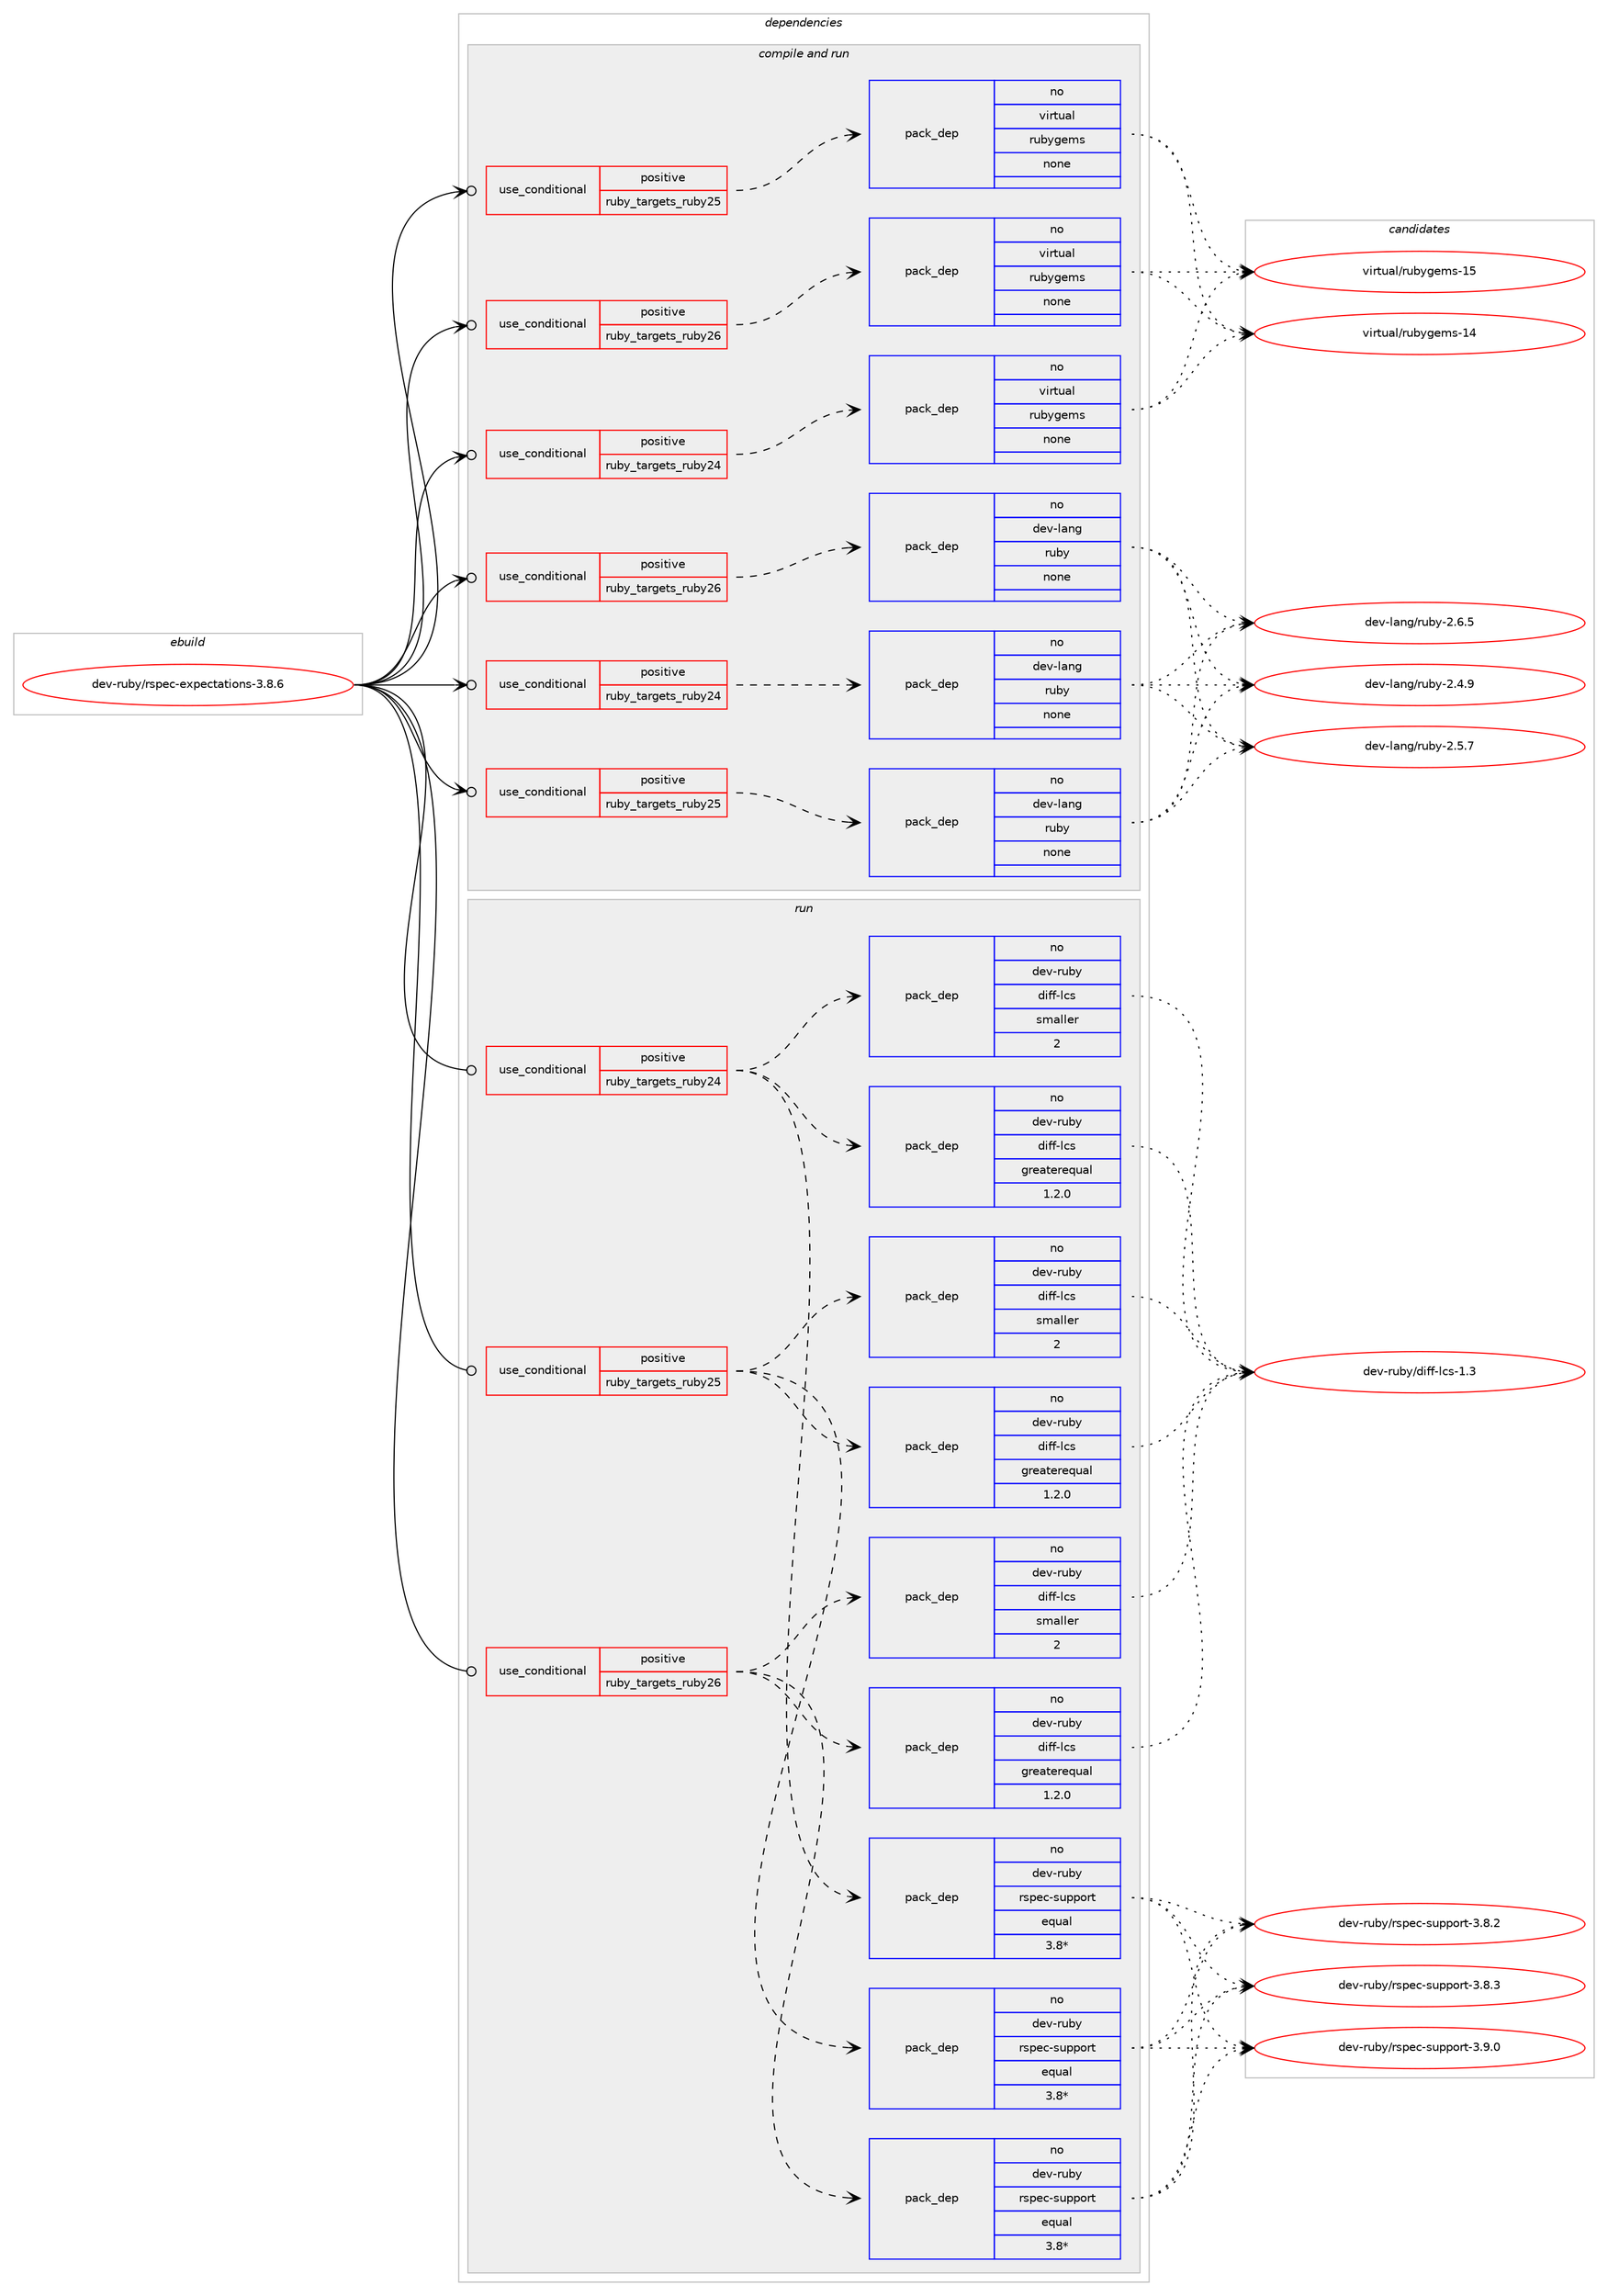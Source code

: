 digraph prolog {

# *************
# Graph options
# *************

newrank=true;
concentrate=true;
compound=true;
graph [rankdir=LR,fontname=Helvetica,fontsize=10,ranksep=1.5];#, ranksep=2.5, nodesep=0.2];
edge  [arrowhead=vee];
node  [fontname=Helvetica,fontsize=10];

# **********
# The ebuild
# **********

subgraph cluster_leftcol {
color=gray;
rank=same;
label=<<i>ebuild</i>>;
id [label="dev-ruby/rspec-expectations-3.8.6", color=red, width=4, href="../dev-ruby/rspec-expectations-3.8.6.svg"];
}

# ****************
# The dependencies
# ****************

subgraph cluster_midcol {
color=gray;
label=<<i>dependencies</i>>;
subgraph cluster_compile {
fillcolor="#eeeeee";
style=filled;
label=<<i>compile</i>>;
}
subgraph cluster_compileandrun {
fillcolor="#eeeeee";
style=filled;
label=<<i>compile and run</i>>;
subgraph cond174101 {
dependency708065 [label=<<TABLE BORDER="0" CELLBORDER="1" CELLSPACING="0" CELLPADDING="4"><TR><TD ROWSPAN="3" CELLPADDING="10">use_conditional</TD></TR><TR><TD>positive</TD></TR><TR><TD>ruby_targets_ruby24</TD></TR></TABLE>>, shape=none, color=red];
subgraph pack521934 {
dependency708066 [label=<<TABLE BORDER="0" CELLBORDER="1" CELLSPACING="0" CELLPADDING="4" WIDTH="220"><TR><TD ROWSPAN="6" CELLPADDING="30">pack_dep</TD></TR><TR><TD WIDTH="110">no</TD></TR><TR><TD>dev-lang</TD></TR><TR><TD>ruby</TD></TR><TR><TD>none</TD></TR><TR><TD></TD></TR></TABLE>>, shape=none, color=blue];
}
dependency708065:e -> dependency708066:w [weight=20,style="dashed",arrowhead="vee"];
}
id:e -> dependency708065:w [weight=20,style="solid",arrowhead="odotvee"];
subgraph cond174102 {
dependency708067 [label=<<TABLE BORDER="0" CELLBORDER="1" CELLSPACING="0" CELLPADDING="4"><TR><TD ROWSPAN="3" CELLPADDING="10">use_conditional</TD></TR><TR><TD>positive</TD></TR><TR><TD>ruby_targets_ruby24</TD></TR></TABLE>>, shape=none, color=red];
subgraph pack521935 {
dependency708068 [label=<<TABLE BORDER="0" CELLBORDER="1" CELLSPACING="0" CELLPADDING="4" WIDTH="220"><TR><TD ROWSPAN="6" CELLPADDING="30">pack_dep</TD></TR><TR><TD WIDTH="110">no</TD></TR><TR><TD>virtual</TD></TR><TR><TD>rubygems</TD></TR><TR><TD>none</TD></TR><TR><TD></TD></TR></TABLE>>, shape=none, color=blue];
}
dependency708067:e -> dependency708068:w [weight=20,style="dashed",arrowhead="vee"];
}
id:e -> dependency708067:w [weight=20,style="solid",arrowhead="odotvee"];
subgraph cond174103 {
dependency708069 [label=<<TABLE BORDER="0" CELLBORDER="1" CELLSPACING="0" CELLPADDING="4"><TR><TD ROWSPAN="3" CELLPADDING="10">use_conditional</TD></TR><TR><TD>positive</TD></TR><TR><TD>ruby_targets_ruby25</TD></TR></TABLE>>, shape=none, color=red];
subgraph pack521936 {
dependency708070 [label=<<TABLE BORDER="0" CELLBORDER="1" CELLSPACING="0" CELLPADDING="4" WIDTH="220"><TR><TD ROWSPAN="6" CELLPADDING="30">pack_dep</TD></TR><TR><TD WIDTH="110">no</TD></TR><TR><TD>dev-lang</TD></TR><TR><TD>ruby</TD></TR><TR><TD>none</TD></TR><TR><TD></TD></TR></TABLE>>, shape=none, color=blue];
}
dependency708069:e -> dependency708070:w [weight=20,style="dashed",arrowhead="vee"];
}
id:e -> dependency708069:w [weight=20,style="solid",arrowhead="odotvee"];
subgraph cond174104 {
dependency708071 [label=<<TABLE BORDER="0" CELLBORDER="1" CELLSPACING="0" CELLPADDING="4"><TR><TD ROWSPAN="3" CELLPADDING="10">use_conditional</TD></TR><TR><TD>positive</TD></TR><TR><TD>ruby_targets_ruby25</TD></TR></TABLE>>, shape=none, color=red];
subgraph pack521937 {
dependency708072 [label=<<TABLE BORDER="0" CELLBORDER="1" CELLSPACING="0" CELLPADDING="4" WIDTH="220"><TR><TD ROWSPAN="6" CELLPADDING="30">pack_dep</TD></TR><TR><TD WIDTH="110">no</TD></TR><TR><TD>virtual</TD></TR><TR><TD>rubygems</TD></TR><TR><TD>none</TD></TR><TR><TD></TD></TR></TABLE>>, shape=none, color=blue];
}
dependency708071:e -> dependency708072:w [weight=20,style="dashed",arrowhead="vee"];
}
id:e -> dependency708071:w [weight=20,style="solid",arrowhead="odotvee"];
subgraph cond174105 {
dependency708073 [label=<<TABLE BORDER="0" CELLBORDER="1" CELLSPACING="0" CELLPADDING="4"><TR><TD ROWSPAN="3" CELLPADDING="10">use_conditional</TD></TR><TR><TD>positive</TD></TR><TR><TD>ruby_targets_ruby26</TD></TR></TABLE>>, shape=none, color=red];
subgraph pack521938 {
dependency708074 [label=<<TABLE BORDER="0" CELLBORDER="1" CELLSPACING="0" CELLPADDING="4" WIDTH="220"><TR><TD ROWSPAN="6" CELLPADDING="30">pack_dep</TD></TR><TR><TD WIDTH="110">no</TD></TR><TR><TD>dev-lang</TD></TR><TR><TD>ruby</TD></TR><TR><TD>none</TD></TR><TR><TD></TD></TR></TABLE>>, shape=none, color=blue];
}
dependency708073:e -> dependency708074:w [weight=20,style="dashed",arrowhead="vee"];
}
id:e -> dependency708073:w [weight=20,style="solid",arrowhead="odotvee"];
subgraph cond174106 {
dependency708075 [label=<<TABLE BORDER="0" CELLBORDER="1" CELLSPACING="0" CELLPADDING="4"><TR><TD ROWSPAN="3" CELLPADDING="10">use_conditional</TD></TR><TR><TD>positive</TD></TR><TR><TD>ruby_targets_ruby26</TD></TR></TABLE>>, shape=none, color=red];
subgraph pack521939 {
dependency708076 [label=<<TABLE BORDER="0" CELLBORDER="1" CELLSPACING="0" CELLPADDING="4" WIDTH="220"><TR><TD ROWSPAN="6" CELLPADDING="30">pack_dep</TD></TR><TR><TD WIDTH="110">no</TD></TR><TR><TD>virtual</TD></TR><TR><TD>rubygems</TD></TR><TR><TD>none</TD></TR><TR><TD></TD></TR></TABLE>>, shape=none, color=blue];
}
dependency708075:e -> dependency708076:w [weight=20,style="dashed",arrowhead="vee"];
}
id:e -> dependency708075:w [weight=20,style="solid",arrowhead="odotvee"];
}
subgraph cluster_run {
fillcolor="#eeeeee";
style=filled;
label=<<i>run</i>>;
subgraph cond174107 {
dependency708077 [label=<<TABLE BORDER="0" CELLBORDER="1" CELLSPACING="0" CELLPADDING="4"><TR><TD ROWSPAN="3" CELLPADDING="10">use_conditional</TD></TR><TR><TD>positive</TD></TR><TR><TD>ruby_targets_ruby24</TD></TR></TABLE>>, shape=none, color=red];
subgraph pack521940 {
dependency708078 [label=<<TABLE BORDER="0" CELLBORDER="1" CELLSPACING="0" CELLPADDING="4" WIDTH="220"><TR><TD ROWSPAN="6" CELLPADDING="30">pack_dep</TD></TR><TR><TD WIDTH="110">no</TD></TR><TR><TD>dev-ruby</TD></TR><TR><TD>diff-lcs</TD></TR><TR><TD>greaterequal</TD></TR><TR><TD>1.2.0</TD></TR></TABLE>>, shape=none, color=blue];
}
dependency708077:e -> dependency708078:w [weight=20,style="dashed",arrowhead="vee"];
subgraph pack521941 {
dependency708079 [label=<<TABLE BORDER="0" CELLBORDER="1" CELLSPACING="0" CELLPADDING="4" WIDTH="220"><TR><TD ROWSPAN="6" CELLPADDING="30">pack_dep</TD></TR><TR><TD WIDTH="110">no</TD></TR><TR><TD>dev-ruby</TD></TR><TR><TD>diff-lcs</TD></TR><TR><TD>smaller</TD></TR><TR><TD>2</TD></TR></TABLE>>, shape=none, color=blue];
}
dependency708077:e -> dependency708079:w [weight=20,style="dashed",arrowhead="vee"];
subgraph pack521942 {
dependency708080 [label=<<TABLE BORDER="0" CELLBORDER="1" CELLSPACING="0" CELLPADDING="4" WIDTH="220"><TR><TD ROWSPAN="6" CELLPADDING="30">pack_dep</TD></TR><TR><TD WIDTH="110">no</TD></TR><TR><TD>dev-ruby</TD></TR><TR><TD>rspec-support</TD></TR><TR><TD>equal</TD></TR><TR><TD>3.8*</TD></TR></TABLE>>, shape=none, color=blue];
}
dependency708077:e -> dependency708080:w [weight=20,style="dashed",arrowhead="vee"];
}
id:e -> dependency708077:w [weight=20,style="solid",arrowhead="odot"];
subgraph cond174108 {
dependency708081 [label=<<TABLE BORDER="0" CELLBORDER="1" CELLSPACING="0" CELLPADDING="4"><TR><TD ROWSPAN="3" CELLPADDING="10">use_conditional</TD></TR><TR><TD>positive</TD></TR><TR><TD>ruby_targets_ruby25</TD></TR></TABLE>>, shape=none, color=red];
subgraph pack521943 {
dependency708082 [label=<<TABLE BORDER="0" CELLBORDER="1" CELLSPACING="0" CELLPADDING="4" WIDTH="220"><TR><TD ROWSPAN="6" CELLPADDING="30">pack_dep</TD></TR><TR><TD WIDTH="110">no</TD></TR><TR><TD>dev-ruby</TD></TR><TR><TD>diff-lcs</TD></TR><TR><TD>greaterequal</TD></TR><TR><TD>1.2.0</TD></TR></TABLE>>, shape=none, color=blue];
}
dependency708081:e -> dependency708082:w [weight=20,style="dashed",arrowhead="vee"];
subgraph pack521944 {
dependency708083 [label=<<TABLE BORDER="0" CELLBORDER="1" CELLSPACING="0" CELLPADDING="4" WIDTH="220"><TR><TD ROWSPAN="6" CELLPADDING="30">pack_dep</TD></TR><TR><TD WIDTH="110">no</TD></TR><TR><TD>dev-ruby</TD></TR><TR><TD>diff-lcs</TD></TR><TR><TD>smaller</TD></TR><TR><TD>2</TD></TR></TABLE>>, shape=none, color=blue];
}
dependency708081:e -> dependency708083:w [weight=20,style="dashed",arrowhead="vee"];
subgraph pack521945 {
dependency708084 [label=<<TABLE BORDER="0" CELLBORDER="1" CELLSPACING="0" CELLPADDING="4" WIDTH="220"><TR><TD ROWSPAN="6" CELLPADDING="30">pack_dep</TD></TR><TR><TD WIDTH="110">no</TD></TR><TR><TD>dev-ruby</TD></TR><TR><TD>rspec-support</TD></TR><TR><TD>equal</TD></TR><TR><TD>3.8*</TD></TR></TABLE>>, shape=none, color=blue];
}
dependency708081:e -> dependency708084:w [weight=20,style="dashed",arrowhead="vee"];
}
id:e -> dependency708081:w [weight=20,style="solid",arrowhead="odot"];
subgraph cond174109 {
dependency708085 [label=<<TABLE BORDER="0" CELLBORDER="1" CELLSPACING="0" CELLPADDING="4"><TR><TD ROWSPAN="3" CELLPADDING="10">use_conditional</TD></TR><TR><TD>positive</TD></TR><TR><TD>ruby_targets_ruby26</TD></TR></TABLE>>, shape=none, color=red];
subgraph pack521946 {
dependency708086 [label=<<TABLE BORDER="0" CELLBORDER="1" CELLSPACING="0" CELLPADDING="4" WIDTH="220"><TR><TD ROWSPAN="6" CELLPADDING="30">pack_dep</TD></TR><TR><TD WIDTH="110">no</TD></TR><TR><TD>dev-ruby</TD></TR><TR><TD>diff-lcs</TD></TR><TR><TD>greaterequal</TD></TR><TR><TD>1.2.0</TD></TR></TABLE>>, shape=none, color=blue];
}
dependency708085:e -> dependency708086:w [weight=20,style="dashed",arrowhead="vee"];
subgraph pack521947 {
dependency708087 [label=<<TABLE BORDER="0" CELLBORDER="1" CELLSPACING="0" CELLPADDING="4" WIDTH="220"><TR><TD ROWSPAN="6" CELLPADDING="30">pack_dep</TD></TR><TR><TD WIDTH="110">no</TD></TR><TR><TD>dev-ruby</TD></TR><TR><TD>diff-lcs</TD></TR><TR><TD>smaller</TD></TR><TR><TD>2</TD></TR></TABLE>>, shape=none, color=blue];
}
dependency708085:e -> dependency708087:w [weight=20,style="dashed",arrowhead="vee"];
subgraph pack521948 {
dependency708088 [label=<<TABLE BORDER="0" CELLBORDER="1" CELLSPACING="0" CELLPADDING="4" WIDTH="220"><TR><TD ROWSPAN="6" CELLPADDING="30">pack_dep</TD></TR><TR><TD WIDTH="110">no</TD></TR><TR><TD>dev-ruby</TD></TR><TR><TD>rspec-support</TD></TR><TR><TD>equal</TD></TR><TR><TD>3.8*</TD></TR></TABLE>>, shape=none, color=blue];
}
dependency708085:e -> dependency708088:w [weight=20,style="dashed",arrowhead="vee"];
}
id:e -> dependency708085:w [weight=20,style="solid",arrowhead="odot"];
}
}

# **************
# The candidates
# **************

subgraph cluster_choices {
rank=same;
color=gray;
label=<<i>candidates</i>>;

subgraph choice521934 {
color=black;
nodesep=1;
choice10010111845108971101034711411798121455046524657 [label="dev-lang/ruby-2.4.9", color=red, width=4,href="../dev-lang/ruby-2.4.9.svg"];
choice10010111845108971101034711411798121455046534655 [label="dev-lang/ruby-2.5.7", color=red, width=4,href="../dev-lang/ruby-2.5.7.svg"];
choice10010111845108971101034711411798121455046544653 [label="dev-lang/ruby-2.6.5", color=red, width=4,href="../dev-lang/ruby-2.6.5.svg"];
dependency708066:e -> choice10010111845108971101034711411798121455046524657:w [style=dotted,weight="100"];
dependency708066:e -> choice10010111845108971101034711411798121455046534655:w [style=dotted,weight="100"];
dependency708066:e -> choice10010111845108971101034711411798121455046544653:w [style=dotted,weight="100"];
}
subgraph choice521935 {
color=black;
nodesep=1;
choice118105114116117971084711411798121103101109115454952 [label="virtual/rubygems-14", color=red, width=4,href="../virtual/rubygems-14.svg"];
choice118105114116117971084711411798121103101109115454953 [label="virtual/rubygems-15", color=red, width=4,href="../virtual/rubygems-15.svg"];
dependency708068:e -> choice118105114116117971084711411798121103101109115454952:w [style=dotted,weight="100"];
dependency708068:e -> choice118105114116117971084711411798121103101109115454953:w [style=dotted,weight="100"];
}
subgraph choice521936 {
color=black;
nodesep=1;
choice10010111845108971101034711411798121455046524657 [label="dev-lang/ruby-2.4.9", color=red, width=4,href="../dev-lang/ruby-2.4.9.svg"];
choice10010111845108971101034711411798121455046534655 [label="dev-lang/ruby-2.5.7", color=red, width=4,href="../dev-lang/ruby-2.5.7.svg"];
choice10010111845108971101034711411798121455046544653 [label="dev-lang/ruby-2.6.5", color=red, width=4,href="../dev-lang/ruby-2.6.5.svg"];
dependency708070:e -> choice10010111845108971101034711411798121455046524657:w [style=dotted,weight="100"];
dependency708070:e -> choice10010111845108971101034711411798121455046534655:w [style=dotted,weight="100"];
dependency708070:e -> choice10010111845108971101034711411798121455046544653:w [style=dotted,weight="100"];
}
subgraph choice521937 {
color=black;
nodesep=1;
choice118105114116117971084711411798121103101109115454952 [label="virtual/rubygems-14", color=red, width=4,href="../virtual/rubygems-14.svg"];
choice118105114116117971084711411798121103101109115454953 [label="virtual/rubygems-15", color=red, width=4,href="../virtual/rubygems-15.svg"];
dependency708072:e -> choice118105114116117971084711411798121103101109115454952:w [style=dotted,weight="100"];
dependency708072:e -> choice118105114116117971084711411798121103101109115454953:w [style=dotted,weight="100"];
}
subgraph choice521938 {
color=black;
nodesep=1;
choice10010111845108971101034711411798121455046524657 [label="dev-lang/ruby-2.4.9", color=red, width=4,href="../dev-lang/ruby-2.4.9.svg"];
choice10010111845108971101034711411798121455046534655 [label="dev-lang/ruby-2.5.7", color=red, width=4,href="../dev-lang/ruby-2.5.7.svg"];
choice10010111845108971101034711411798121455046544653 [label="dev-lang/ruby-2.6.5", color=red, width=4,href="../dev-lang/ruby-2.6.5.svg"];
dependency708074:e -> choice10010111845108971101034711411798121455046524657:w [style=dotted,weight="100"];
dependency708074:e -> choice10010111845108971101034711411798121455046534655:w [style=dotted,weight="100"];
dependency708074:e -> choice10010111845108971101034711411798121455046544653:w [style=dotted,weight="100"];
}
subgraph choice521939 {
color=black;
nodesep=1;
choice118105114116117971084711411798121103101109115454952 [label="virtual/rubygems-14", color=red, width=4,href="../virtual/rubygems-14.svg"];
choice118105114116117971084711411798121103101109115454953 [label="virtual/rubygems-15", color=red, width=4,href="../virtual/rubygems-15.svg"];
dependency708076:e -> choice118105114116117971084711411798121103101109115454952:w [style=dotted,weight="100"];
dependency708076:e -> choice118105114116117971084711411798121103101109115454953:w [style=dotted,weight="100"];
}
subgraph choice521940 {
color=black;
nodesep=1;
choice100101118451141179812147100105102102451089911545494651 [label="dev-ruby/diff-lcs-1.3", color=red, width=4,href="../dev-ruby/diff-lcs-1.3.svg"];
dependency708078:e -> choice100101118451141179812147100105102102451089911545494651:w [style=dotted,weight="100"];
}
subgraph choice521941 {
color=black;
nodesep=1;
choice100101118451141179812147100105102102451089911545494651 [label="dev-ruby/diff-lcs-1.3", color=red, width=4,href="../dev-ruby/diff-lcs-1.3.svg"];
dependency708079:e -> choice100101118451141179812147100105102102451089911545494651:w [style=dotted,weight="100"];
}
subgraph choice521942 {
color=black;
nodesep=1;
choice1001011184511411798121471141151121019945115117112112111114116455146564650 [label="dev-ruby/rspec-support-3.8.2", color=red, width=4,href="../dev-ruby/rspec-support-3.8.2.svg"];
choice1001011184511411798121471141151121019945115117112112111114116455146564651 [label="dev-ruby/rspec-support-3.8.3", color=red, width=4,href="../dev-ruby/rspec-support-3.8.3.svg"];
choice1001011184511411798121471141151121019945115117112112111114116455146574648 [label="dev-ruby/rspec-support-3.9.0", color=red, width=4,href="../dev-ruby/rspec-support-3.9.0.svg"];
dependency708080:e -> choice1001011184511411798121471141151121019945115117112112111114116455146564650:w [style=dotted,weight="100"];
dependency708080:e -> choice1001011184511411798121471141151121019945115117112112111114116455146564651:w [style=dotted,weight="100"];
dependency708080:e -> choice1001011184511411798121471141151121019945115117112112111114116455146574648:w [style=dotted,weight="100"];
}
subgraph choice521943 {
color=black;
nodesep=1;
choice100101118451141179812147100105102102451089911545494651 [label="dev-ruby/diff-lcs-1.3", color=red, width=4,href="../dev-ruby/diff-lcs-1.3.svg"];
dependency708082:e -> choice100101118451141179812147100105102102451089911545494651:w [style=dotted,weight="100"];
}
subgraph choice521944 {
color=black;
nodesep=1;
choice100101118451141179812147100105102102451089911545494651 [label="dev-ruby/diff-lcs-1.3", color=red, width=4,href="../dev-ruby/diff-lcs-1.3.svg"];
dependency708083:e -> choice100101118451141179812147100105102102451089911545494651:w [style=dotted,weight="100"];
}
subgraph choice521945 {
color=black;
nodesep=1;
choice1001011184511411798121471141151121019945115117112112111114116455146564650 [label="dev-ruby/rspec-support-3.8.2", color=red, width=4,href="../dev-ruby/rspec-support-3.8.2.svg"];
choice1001011184511411798121471141151121019945115117112112111114116455146564651 [label="dev-ruby/rspec-support-3.8.3", color=red, width=4,href="../dev-ruby/rspec-support-3.8.3.svg"];
choice1001011184511411798121471141151121019945115117112112111114116455146574648 [label="dev-ruby/rspec-support-3.9.0", color=red, width=4,href="../dev-ruby/rspec-support-3.9.0.svg"];
dependency708084:e -> choice1001011184511411798121471141151121019945115117112112111114116455146564650:w [style=dotted,weight="100"];
dependency708084:e -> choice1001011184511411798121471141151121019945115117112112111114116455146564651:w [style=dotted,weight="100"];
dependency708084:e -> choice1001011184511411798121471141151121019945115117112112111114116455146574648:w [style=dotted,weight="100"];
}
subgraph choice521946 {
color=black;
nodesep=1;
choice100101118451141179812147100105102102451089911545494651 [label="dev-ruby/diff-lcs-1.3", color=red, width=4,href="../dev-ruby/diff-lcs-1.3.svg"];
dependency708086:e -> choice100101118451141179812147100105102102451089911545494651:w [style=dotted,weight="100"];
}
subgraph choice521947 {
color=black;
nodesep=1;
choice100101118451141179812147100105102102451089911545494651 [label="dev-ruby/diff-lcs-1.3", color=red, width=4,href="../dev-ruby/diff-lcs-1.3.svg"];
dependency708087:e -> choice100101118451141179812147100105102102451089911545494651:w [style=dotted,weight="100"];
}
subgraph choice521948 {
color=black;
nodesep=1;
choice1001011184511411798121471141151121019945115117112112111114116455146564650 [label="dev-ruby/rspec-support-3.8.2", color=red, width=4,href="../dev-ruby/rspec-support-3.8.2.svg"];
choice1001011184511411798121471141151121019945115117112112111114116455146564651 [label="dev-ruby/rspec-support-3.8.3", color=red, width=4,href="../dev-ruby/rspec-support-3.8.3.svg"];
choice1001011184511411798121471141151121019945115117112112111114116455146574648 [label="dev-ruby/rspec-support-3.9.0", color=red, width=4,href="../dev-ruby/rspec-support-3.9.0.svg"];
dependency708088:e -> choice1001011184511411798121471141151121019945115117112112111114116455146564650:w [style=dotted,weight="100"];
dependency708088:e -> choice1001011184511411798121471141151121019945115117112112111114116455146564651:w [style=dotted,weight="100"];
dependency708088:e -> choice1001011184511411798121471141151121019945115117112112111114116455146574648:w [style=dotted,weight="100"];
}
}

}
